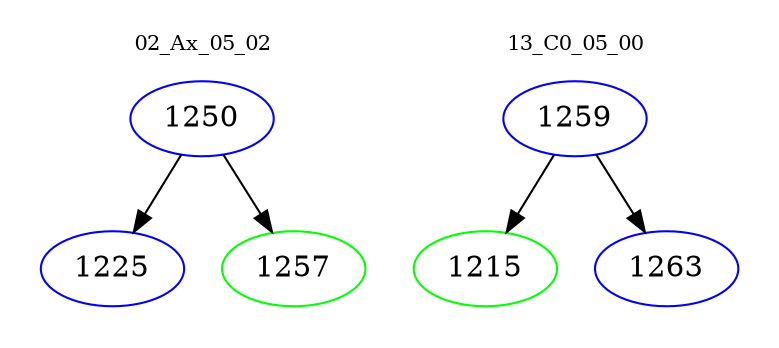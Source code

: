 digraph{
subgraph cluster_0 {
color = white
label = "02_Ax_05_02";
fontsize=10;
T0_1250 [label="1250", color="blue"]
T0_1250 -> T0_1225 [color="black"]
T0_1225 [label="1225", color="blue"]
T0_1250 -> T0_1257 [color="black"]
T0_1257 [label="1257", color="green"]
}
subgraph cluster_1 {
color = white
label = "13_C0_05_00";
fontsize=10;
T1_1259 [label="1259", color="blue"]
T1_1259 -> T1_1215 [color="black"]
T1_1215 [label="1215", color="green"]
T1_1259 -> T1_1263 [color="black"]
T1_1263 [label="1263", color="blue"]
}
}
